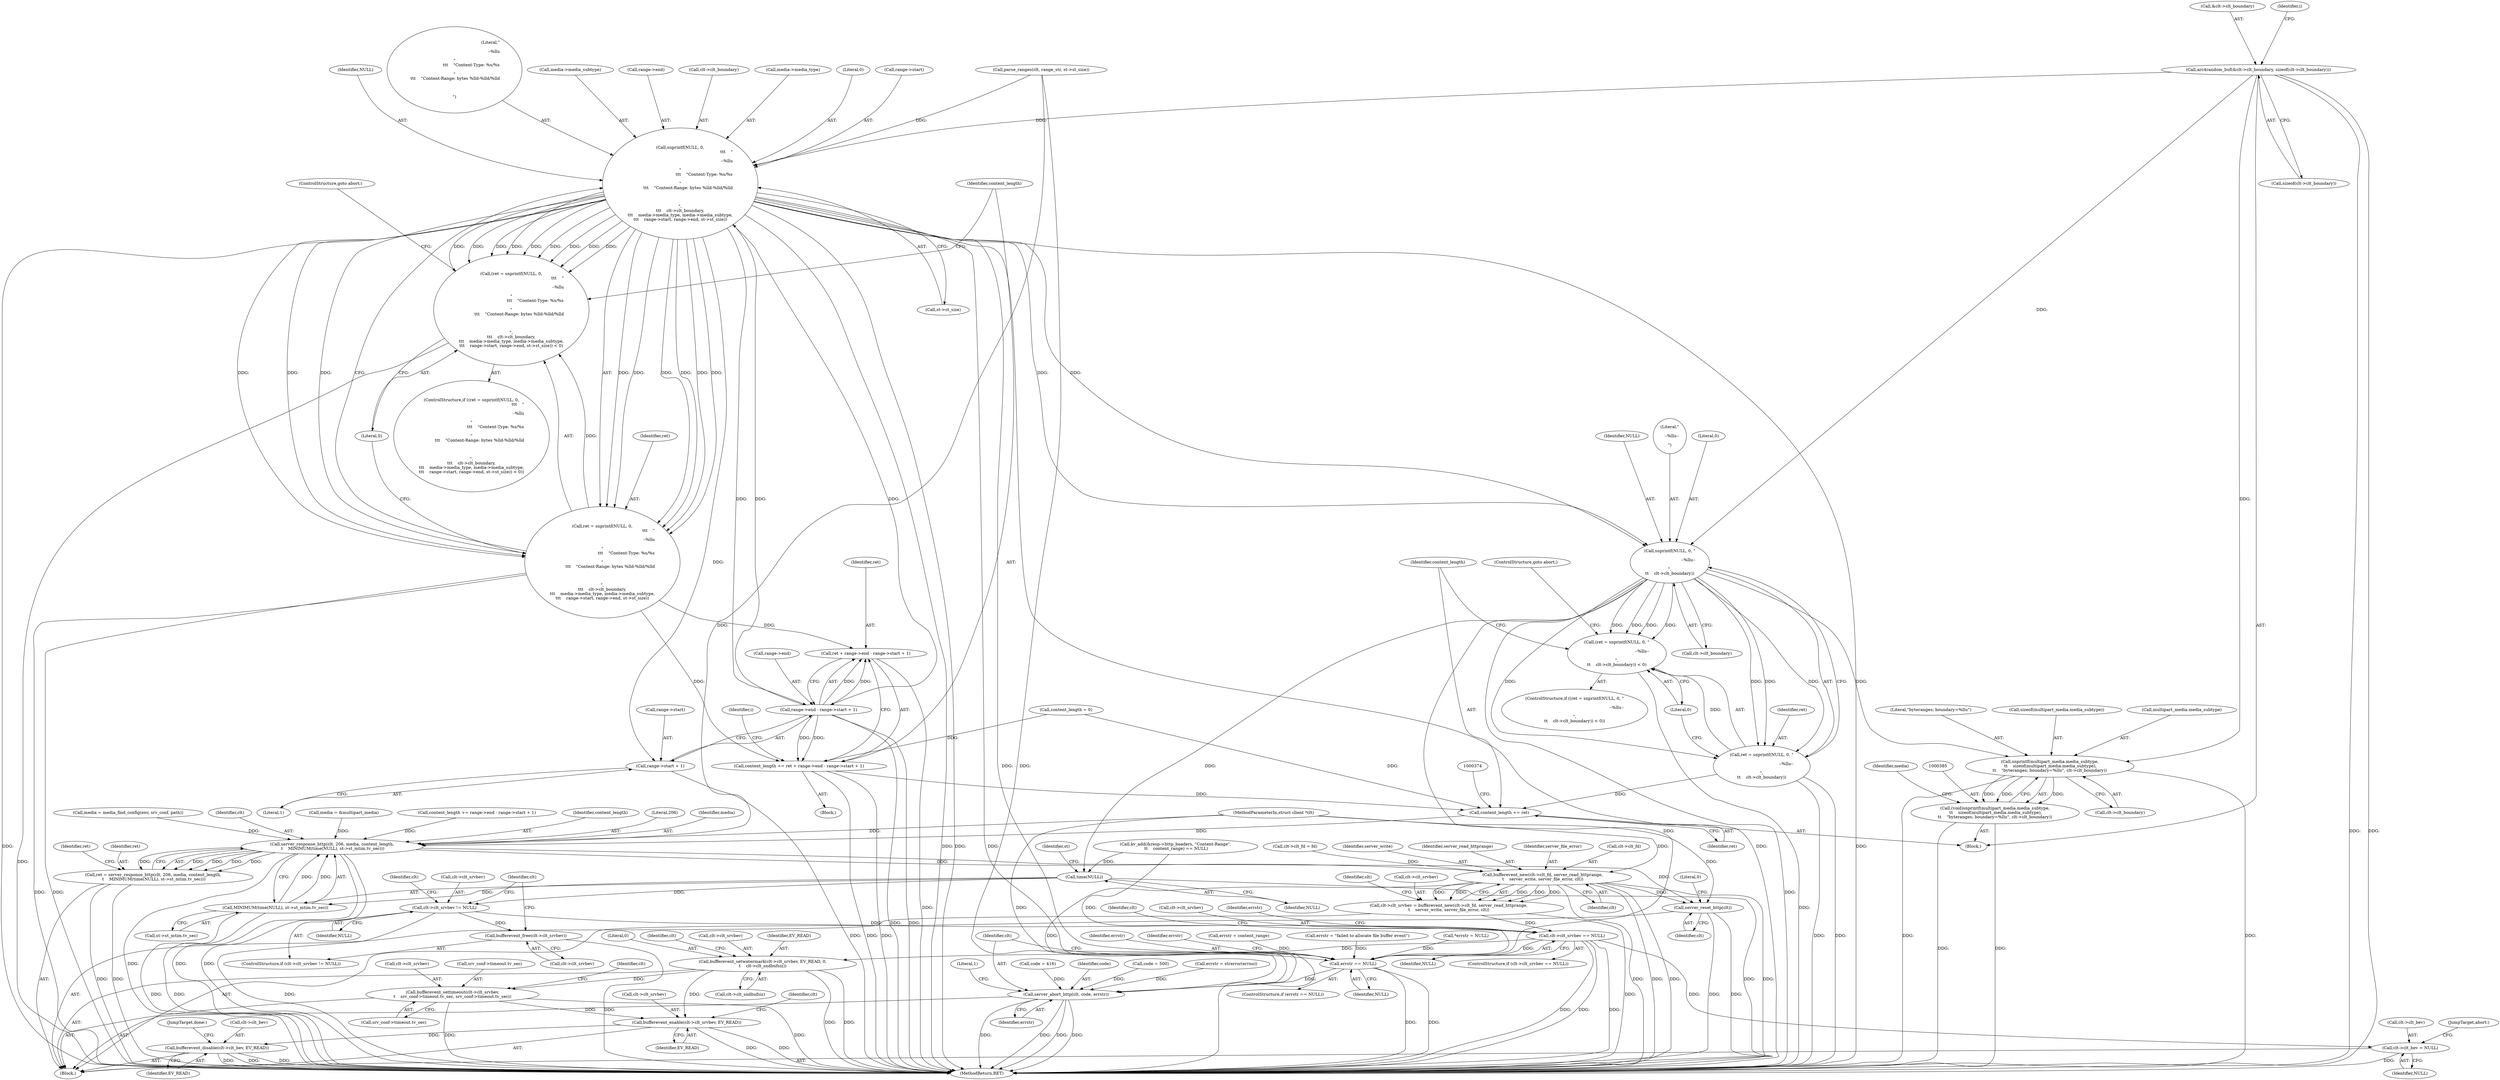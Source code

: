digraph "0_src_142cfc82b932bc211218fbd7bdda8c7ce83f19df_1@API" {
"1000289" [label="(Call,arc4random_buf(&clt->clt_boundary, sizeof(clt->clt_boundary)))"];
"1000320" [label="(Call,snprintf(NULL, 0,\n\t\t\t    \"\r\n--%llu\r\n\"\n\t\t\t    \"Content-Type: %s/%s\r\n\"\n \t\t\t    \"Content-Range: bytes %lld-%lld/%lld\r\n\r\n\",\n\t\t\t    clt->clt_boundary,\n\t\t\t    media->media_type, media->media_subtype,\n\t\t\t    range->start, range->end, st->st_size))"];
"1000317" [label="(Call,(ret = snprintf(NULL, 0,\n\t\t\t    \"\r\n--%llu\r\n\"\n\t\t\t    \"Content-Type: %s/%s\r\n\"\n \t\t\t    \"Content-Range: bytes %lld-%lld/%lld\r\n\r\n\",\n\t\t\t    clt->clt_boundary,\n\t\t\t    media->media_type, media->media_subtype,\n\t\t\t    range->start, range->end, st->st_size)) < 0)"];
"1000318" [label="(Call,ret = snprintf(NULL, 0,\n\t\t\t    \"\r\n--%llu\r\n\"\n\t\t\t    \"Content-Type: %s/%s\r\n\"\n \t\t\t    \"Content-Range: bytes %lld-%lld/%lld\r\n\r\n\",\n\t\t\t    clt->clt_boundary,\n\t\t\t    media->media_type, media->media_subtype,\n\t\t\t    range->start, range->end, st->st_size))"];
"1000344" [label="(Call,content_length += ret + range->end - range->start + 1)"];
"1000370" [label="(Call,content_length += ret)"];
"1000409" [label="(Call,server_response_http(clt, 206, media, content_length,\n \t    MINIMUM(time(NULL), st->st_mtim.tv_sec)))"];
"1000407" [label="(Call,ret = server_response_http(clt, 206, media, content_length,\n \t    MINIMUM(time(NULL), st->st_mtim.tv_sec)))"];
"1000457" [label="(Call,bufferevent_new(clt->clt_fd, server_read_httprange,\n\t    server_write, server_file_error, clt))"];
"1000453" [label="(Call,clt->clt_srvbev = bufferevent_new(clt->clt_fd, server_read_httprange,\n\t    server_write, server_file_error, clt))"];
"1000466" [label="(Call,clt->clt_srvbev == NULL)"];
"1000476" [label="(Call,bufferevent_setwatermark(clt->clt_srvbev, EV_READ, 0,\n\t    clt->clt_sndbufsiz))"];
"1000485" [label="(Call,bufferevent_settimeout(clt->clt_srvbev,\n\t    srv_conf->timeout.tv_sec, srv_conf->timeout.tv_sec))"];
"1000499" [label="(Call,bufferevent_enable(clt->clt_srvbev, EV_READ))"];
"1000504" [label="(Call,bufferevent_disable(clt->clt_bev, EV_READ))"];
"1000526" [label="(Call,clt->clt_bev = NULL)"];
"1000540" [label="(Call,errstr == NULL)"];
"1000547" [label="(Call,server_abort_http(clt, code, errstr))"];
"1000510" [label="(Call,server_reset_http(clt))"];
"1000346" [label="(Call,ret + range->end - range->start + 1)"];
"1000348" [label="(Call,range->end - range->start + 1)"];
"1000352" [label="(Call,range->start + 1)"];
"1000361" [label="(Call,snprintf(NULL, 0, \"\r\n--%llu--\r\n\",\n\t\t    clt->clt_boundary))"];
"1000358" [label="(Call,(ret = snprintf(NULL, 0, \"\r\n--%llu--\r\n\",\n\t\t    clt->clt_boundary)) < 0)"];
"1000359" [label="(Call,ret = snprintf(NULL, 0, \"\r\n--%llu--\r\n\",\n\t\t    clt->clt_boundary))"];
"1000386" [label="(Call,snprintf(multipart_media.media_subtype,\n \t\t    sizeof(multipart_media.media_subtype),\n\t\t    \"byteranges; boundary=%llu\", clt->clt_boundary))"];
"1000384" [label="(Call,(void)snprintf(multipart_media.media_subtype,\n \t\t    sizeof(multipart_media.media_subtype),\n\t\t    \"byteranges; boundary=%llu\", clt->clt_boundary))"];
"1000415" [label="(Call,time(NULL))"];
"1000414" [label="(Call,MINIMUM(time(NULL), st->st_mtim.tv_sec))"];
"1000439" [label="(Call,clt->clt_srvbev != NULL)"];
"1000444" [label="(Call,bufferevent_free(clt->clt_srvbev))"];
"1000182" [label="(Call,parse_ranges(clt, range_str, st->st_size))"];
"1000509" [label="(JumpTarget,done:)"];
"1000467" [label="(Call,clt->clt_srvbev)"];
"1000486" [label="(Call,clt->clt_srvbev)"];
"1000445" [label="(Call,clt->clt_srvbev)"];
"1000464" [label="(Identifier,clt)"];
"1000349" [label="(Call,range->end)"];
"1000462" [label="(Identifier,server_write)"];
"1000258" [label="(Call,kv_add(&resp->http_headers, \"Content-Range\",\n \t\t    content_range) == NULL)"];
"1000362" [label="(Identifier,NULL)"];
"1000386" [label="(Call,snprintf(multipart_media.media_subtype,\n \t\t    sizeof(multipart_media.media_subtype),\n\t\t    \"byteranges; boundary=%llu\", clt->clt_boundary))"];
"1000530" [label="(Identifier,NULL)"];
"1000487" [label="(Identifier,clt)"];
"1000505" [label="(Call,clt->clt_bev)"];
"1000468" [label="(Identifier,clt)"];
"1000290" [label="(Call,&clt->clt_boundary)"];
"1000494" [label="(Call,srv_conf->timeout.tv_sec)"];
"1000390" [label="(Call,sizeof(multipart_media.media_subtype))"];
"1000346" [label="(Call,ret + range->end - range->start + 1)"];
"1000548" [label="(Identifier,clt)"];
"1000146" [label="(Call,content_length = 0)"];
"1000511" [label="(Identifier,clt)"];
"1000217" [label="(Call,media = media_find_config(env, srv_conf, path))"];
"1000410" [label="(Identifier,clt)"];
"1000461" [label="(Identifier,server_read_httprange)"];
"1000344" [label="(Call,content_length += ret + range->end - range->start + 1)"];
"1000541" [label="(Identifier,errstr)"];
"1000470" [label="(Identifier,NULL)"];
"1000116" [label="(Block,)"];
"1000454" [label="(Call,clt->clt_srvbev)"];
"1000306" [label="(Identifier,i)"];
"1000463" [label="(Identifier,server_file_error)"];
"1000510" [label="(Call,server_reset_http(clt))"];
"1000356" [label="(Literal,1)"];
"1000395" [label="(Call,clt->clt_boundary)"];
"1000352" [label="(Call,range->start + 1)"];
"1000503" [label="(Identifier,EV_READ)"];
"1000321" [label="(Identifier,NULL)"];
"1000319" [label="(Identifier,ret)"];
"1000473" [label="(Identifier,errstr)"];
"1000446" [label="(Identifier,clt)"];
"1000371" [label="(Identifier,content_length)"];
"1000398" [label="(Call,media = &multipart_media)"];
"1000513" [label="(Literal,0)"];
"1000458" [label="(Call,clt->clt_fd)"];
"1000414" [label="(Call,MINIMUM(time(NULL), st->st_mtim.tv_sec))"];
"1000323" [label="(Literal,\"\r\n--%llu\r\n\"\n\t\t\t    \"Content-Type: %s/%s\r\n\"\n \t\t\t    \"Content-Range: bytes %lld-%lld/%lld\r\n\r\n\")"];
"1000527" [label="(Call,clt->clt_bev)"];
"1000443" [label="(Identifier,NULL)"];
"1000453" [label="(Call,clt->clt_srvbev = bufferevent_new(clt->clt_fd, server_read_httprange,\n\t    server_write, server_file_error, clt))"];
"1000457" [label="(Call,bufferevent_new(clt->clt_fd, server_read_httprange,\n\t    server_write, server_file_error, clt))"];
"1000542" [label="(Identifier,NULL)"];
"1000477" [label="(Call,clt->clt_srvbev)"];
"1000489" [label="(Call,srv_conf->timeout.tv_sec)"];
"1000544" [label="(Identifier,errstr)"];
"1000433" [label="(Call,clt->clt_fd = fd)"];
"1000423" [label="(Identifier,ret)"];
"1000407" [label="(Call,ret = server_response_http(clt, 206, media, content_length,\n \t    MINIMUM(time(NULL), st->st_mtim.tv_sec)))"];
"1000365" [label="(Call,clt->clt_boundary)"];
"1000438" [label="(ControlStructure,if (clt->clt_srvbev != NULL))"];
"1000547" [label="(Call,server_abort_http(clt, code, errstr))"];
"1000288" [label="(Block,)"];
"1000343" [label="(ControlStructure,goto abort;)"];
"1000361" [label="(Call,snprintf(NULL, 0, \"\r\n--%llu--\r\n\",\n\t\t    clt->clt_boundary))"];
"1000318" [label="(Call,ret = snprintf(NULL, 0,\n\t\t\t    \"\r\n--%llu\r\n\"\n\t\t\t    \"Content-Type: %s/%s\r\n\"\n \t\t\t    \"Content-Range: bytes %lld-%lld/%lld\r\n\r\n\",\n\t\t\t    clt->clt_boundary,\n\t\t\t    media->media_type, media->media_subtype,\n\t\t\t    range->start, range->end, st->st_size))"];
"1000444" [label="(Call,bufferevent_free(clt->clt_srvbev))"];
"1000348" [label="(Call,range->end - range->start + 1)"];
"1000482" [label="(Call,clt->clt_sndbufsiz)"];
"1000387" [label="(Call,multipart_media.media_subtype)"];
"1000370" [label="(Call,content_length += ret)"];
"1000330" [label="(Call,media->media_subtype)"];
"1000345" [label="(Identifier,content_length)"];
"1000294" [label="(Call,sizeof(clt->clt_boundary))"];
"1000540" [label="(Call,errstr == NULL)"];
"1000360" [label="(Identifier,ret)"];
"1000372" [label="(Identifier,ret)"];
"1000531" [label="(JumpTarget,abort:)"];
"1000553" [label="(Literal,1)"];
"1000485" [label="(Call,bufferevent_settimeout(clt->clt_srvbev,\n\t    srv_conf->timeout.tv_sec, srv_conf->timeout.tv_sec))"];
"1000190" [label="(Call,code = 416)"];
"1000359" [label="(Call,ret = snprintf(NULL, 0, \"\r\n--%llu--\r\n\",\n\t\t    clt->clt_boundary))"];
"1000480" [label="(Identifier,EV_READ)"];
"1000465" [label="(ControlStructure,if (clt->clt_srvbev == NULL))"];
"1000289" [label="(Call,arc4random_buf(&clt->clt_boundary, sizeof(clt->clt_boundary)))"];
"1000320" [label="(Call,snprintf(NULL, 0,\n\t\t\t    \"\r\n--%llu\r\n\"\n\t\t\t    \"Content-Type: %s/%s\r\n\"\n \t\t\t    \"Content-Range: bytes %lld-%lld/%lld\r\n\r\n\",\n\t\t\t    clt->clt_boundary,\n\t\t\t    media->media_type, media->media_subtype,\n\t\t\t    range->start, range->end, st->st_size))"];
"1000409" [label="(Call,server_response_http(clt, 206, media, content_length,\n \t    MINIMUM(time(NULL), st->st_mtim.tv_sec)))"];
"1000300" [label="(Identifier,i)"];
"1000554" [label="(MethodReturn,RET)"];
"1000539" [label="(ControlStructure,if (errstr == NULL))"];
"1000549" [label="(Identifier,code)"];
"1000476" [label="(Call,bufferevent_setwatermark(clt->clt_srvbev, EV_READ, 0,\n\t    clt->clt_sndbufsiz))"];
"1000347" [label="(Identifier,ret)"];
"1000358" [label="(Call,(ret = snprintf(NULL, 0, \"\r\n--%llu--\r\n\",\n\t\t    clt->clt_boundary)) < 0)"];
"1000368" [label="(Literal,0)"];
"1000408" [label="(Identifier,ret)"];
"1000276" [label="(Call,content_length += range->end - range->start + 1)"];
"1000417" [label="(Call,st->st_mtim.tv_sec)"];
"1000317" [label="(Call,(ret = snprintf(NULL, 0,\n\t\t\t    \"\r\n--%llu\r\n\"\n\t\t\t    \"Content-Type: %s/%s\r\n\"\n \t\t\t    \"Content-Range: bytes %lld-%lld/%lld\r\n\r\n\",\n\t\t\t    clt->clt_boundary,\n\t\t\t    media->media_type, media->media_subtype,\n\t\t\t    range->start, range->end, st->st_size)) < 0)"];
"1000150" [label="(Call,code = 500)"];
"1000336" [label="(Call,range->end)"];
"1000543" [label="(Call,errstr = strerror(errno))"];
"1000394" [label="(Literal,\"byteranges; boundary=%llu\")"];
"1000384" [label="(Call,(void)snprintf(multipart_media.media_subtype,\n \t\t    sizeof(multipart_media.media_subtype),\n\t\t    \"byteranges; boundary=%llu\", clt->clt_boundary))"];
"1000342" [label="(Literal,0)"];
"1000324" [label="(Call,clt->clt_boundary)"];
"1000364" [label="(Literal,\"\r\n--%llu--\r\n\")"];
"1000369" [label="(ControlStructure,goto abort;)"];
"1000327" [label="(Call,media->media_type)"];
"1000439" [label="(Call,clt->clt_srvbev != NULL)"];
"1000481" [label="(Literal,0)"];
"1000307" [label="(Block,)"];
"1000413" [label="(Identifier,content_length)"];
"1000316" [label="(ControlStructure,if ((ret = snprintf(NULL, 0,\n\t\t\t    \"\r\n--%llu\r\n\"\n\t\t\t    \"Content-Type: %s/%s\r\n\"\n \t\t\t    \"Content-Range: bytes %lld-%lld/%lld\r\n\r\n\",\n\t\t\t    clt->clt_boundary,\n\t\t\t    media->media_type, media->media_subtype,\n\t\t\t    range->start, range->end, st->st_size)) < 0))"];
"1000526" [label="(Call,clt->clt_bev = NULL)"];
"1000500" [label="(Call,clt->clt_srvbev)"];
"1000411" [label="(Literal,206)"];
"1000478" [label="(Identifier,clt)"];
"1000416" [label="(Identifier,NULL)"];
"1000499" [label="(Call,bufferevent_enable(clt->clt_srvbev, EV_READ))"];
"1000466" [label="(Call,clt->clt_srvbev == NULL)"];
"1000504" [label="(Call,bufferevent_disable(clt->clt_bev, EV_READ))"];
"1000353" [label="(Call,range->start)"];
"1000203" [label="(Call,errstr = content_range)"];
"1000501" [label="(Identifier,clt)"];
"1000419" [label="(Identifier,st)"];
"1000508" [label="(Identifier,EV_READ)"];
"1000472" [label="(Call,errstr = \"failed to allocate file buffer event\")"];
"1000506" [label="(Identifier,clt)"];
"1000112" [label="(MethodParameterIn,struct client *clt)"];
"1000322" [label="(Literal,0)"];
"1000163" [label="(Call,*errstr = NULL)"];
"1000399" [label="(Identifier,media)"];
"1000450" [label="(Identifier,clt)"];
"1000550" [label="(Identifier,errstr)"];
"1000412" [label="(Identifier,media)"];
"1000440" [label="(Call,clt->clt_srvbev)"];
"1000357" [label="(ControlStructure,if ((ret = snprintf(NULL, 0, \"\r\n--%llu--\r\n\",\n\t\t    clt->clt_boundary)) < 0))"];
"1000333" [label="(Call,range->start)"];
"1000339" [label="(Call,st->st_size)"];
"1000415" [label="(Call,time(NULL))"];
"1000363" [label="(Literal,0)"];
"1000289" -> "1000288"  [label="AST: "];
"1000289" -> "1000294"  [label="CFG: "];
"1000290" -> "1000289"  [label="AST: "];
"1000294" -> "1000289"  [label="AST: "];
"1000300" -> "1000289"  [label="CFG: "];
"1000289" -> "1000554"  [label="DDG: "];
"1000289" -> "1000554"  [label="DDG: "];
"1000289" -> "1000320"  [label="DDG: "];
"1000289" -> "1000361"  [label="DDG: "];
"1000289" -> "1000386"  [label="DDG: "];
"1000320" -> "1000318"  [label="AST: "];
"1000320" -> "1000339"  [label="CFG: "];
"1000321" -> "1000320"  [label="AST: "];
"1000322" -> "1000320"  [label="AST: "];
"1000323" -> "1000320"  [label="AST: "];
"1000324" -> "1000320"  [label="AST: "];
"1000327" -> "1000320"  [label="AST: "];
"1000330" -> "1000320"  [label="AST: "];
"1000333" -> "1000320"  [label="AST: "];
"1000336" -> "1000320"  [label="AST: "];
"1000339" -> "1000320"  [label="AST: "];
"1000318" -> "1000320"  [label="CFG: "];
"1000320" -> "1000554"  [label="DDG: "];
"1000320" -> "1000554"  [label="DDG: "];
"1000320" -> "1000554"  [label="DDG: "];
"1000320" -> "1000554"  [label="DDG: "];
"1000320" -> "1000554"  [label="DDG: "];
"1000320" -> "1000554"  [label="DDG: "];
"1000320" -> "1000317"  [label="DDG: "];
"1000320" -> "1000317"  [label="DDG: "];
"1000320" -> "1000317"  [label="DDG: "];
"1000320" -> "1000317"  [label="DDG: "];
"1000320" -> "1000317"  [label="DDG: "];
"1000320" -> "1000317"  [label="DDG: "];
"1000320" -> "1000317"  [label="DDG: "];
"1000320" -> "1000317"  [label="DDG: "];
"1000320" -> "1000317"  [label="DDG: "];
"1000320" -> "1000318"  [label="DDG: "];
"1000320" -> "1000318"  [label="DDG: "];
"1000320" -> "1000318"  [label="DDG: "];
"1000320" -> "1000318"  [label="DDG: "];
"1000320" -> "1000318"  [label="DDG: "];
"1000320" -> "1000318"  [label="DDG: "];
"1000320" -> "1000318"  [label="DDG: "];
"1000320" -> "1000318"  [label="DDG: "];
"1000320" -> "1000318"  [label="DDG: "];
"1000348" -> "1000320"  [label="DDG: "];
"1000182" -> "1000320"  [label="DDG: "];
"1000320" -> "1000348"  [label="DDG: "];
"1000320" -> "1000348"  [label="DDG: "];
"1000320" -> "1000352"  [label="DDG: "];
"1000320" -> "1000361"  [label="DDG: "];
"1000320" -> "1000361"  [label="DDG: "];
"1000320" -> "1000540"  [label="DDG: "];
"1000317" -> "1000316"  [label="AST: "];
"1000317" -> "1000342"  [label="CFG: "];
"1000318" -> "1000317"  [label="AST: "];
"1000342" -> "1000317"  [label="AST: "];
"1000343" -> "1000317"  [label="CFG: "];
"1000345" -> "1000317"  [label="CFG: "];
"1000317" -> "1000554"  [label="DDG: "];
"1000318" -> "1000317"  [label="DDG: "];
"1000319" -> "1000318"  [label="AST: "];
"1000342" -> "1000318"  [label="CFG: "];
"1000318" -> "1000554"  [label="DDG: "];
"1000318" -> "1000554"  [label="DDG: "];
"1000318" -> "1000344"  [label="DDG: "];
"1000318" -> "1000346"  [label="DDG: "];
"1000344" -> "1000307"  [label="AST: "];
"1000344" -> "1000346"  [label="CFG: "];
"1000345" -> "1000344"  [label="AST: "];
"1000346" -> "1000344"  [label="AST: "];
"1000306" -> "1000344"  [label="CFG: "];
"1000344" -> "1000554"  [label="DDG: "];
"1000344" -> "1000554"  [label="DDG: "];
"1000348" -> "1000344"  [label="DDG: "];
"1000348" -> "1000344"  [label="DDG: "];
"1000146" -> "1000344"  [label="DDG: "];
"1000344" -> "1000370"  [label="DDG: "];
"1000370" -> "1000288"  [label="AST: "];
"1000370" -> "1000372"  [label="CFG: "];
"1000371" -> "1000370"  [label="AST: "];
"1000372" -> "1000370"  [label="AST: "];
"1000374" -> "1000370"  [label="CFG: "];
"1000359" -> "1000370"  [label="DDG: "];
"1000146" -> "1000370"  [label="DDG: "];
"1000370" -> "1000409"  [label="DDG: "];
"1000409" -> "1000407"  [label="AST: "];
"1000409" -> "1000414"  [label="CFG: "];
"1000410" -> "1000409"  [label="AST: "];
"1000411" -> "1000409"  [label="AST: "];
"1000412" -> "1000409"  [label="AST: "];
"1000413" -> "1000409"  [label="AST: "];
"1000414" -> "1000409"  [label="AST: "];
"1000407" -> "1000409"  [label="CFG: "];
"1000409" -> "1000554"  [label="DDG: "];
"1000409" -> "1000554"  [label="DDG: "];
"1000409" -> "1000554"  [label="DDG: "];
"1000409" -> "1000407"  [label="DDG: "];
"1000409" -> "1000407"  [label="DDG: "];
"1000409" -> "1000407"  [label="DDG: "];
"1000409" -> "1000407"  [label="DDG: "];
"1000409" -> "1000407"  [label="DDG: "];
"1000182" -> "1000409"  [label="DDG: "];
"1000112" -> "1000409"  [label="DDG: "];
"1000398" -> "1000409"  [label="DDG: "];
"1000217" -> "1000409"  [label="DDG: "];
"1000276" -> "1000409"  [label="DDG: "];
"1000414" -> "1000409"  [label="DDG: "];
"1000414" -> "1000409"  [label="DDG: "];
"1000409" -> "1000457"  [label="DDG: "];
"1000409" -> "1000510"  [label="DDG: "];
"1000407" -> "1000116"  [label="AST: "];
"1000408" -> "1000407"  [label="AST: "];
"1000423" -> "1000407"  [label="CFG: "];
"1000407" -> "1000554"  [label="DDG: "];
"1000407" -> "1000554"  [label="DDG: "];
"1000457" -> "1000453"  [label="AST: "];
"1000457" -> "1000464"  [label="CFG: "];
"1000458" -> "1000457"  [label="AST: "];
"1000461" -> "1000457"  [label="AST: "];
"1000462" -> "1000457"  [label="AST: "];
"1000463" -> "1000457"  [label="AST: "];
"1000464" -> "1000457"  [label="AST: "];
"1000453" -> "1000457"  [label="CFG: "];
"1000457" -> "1000554"  [label="DDG: "];
"1000457" -> "1000554"  [label="DDG: "];
"1000457" -> "1000554"  [label="DDG: "];
"1000457" -> "1000554"  [label="DDG: "];
"1000457" -> "1000453"  [label="DDG: "];
"1000457" -> "1000453"  [label="DDG: "];
"1000457" -> "1000453"  [label="DDG: "];
"1000457" -> "1000453"  [label="DDG: "];
"1000457" -> "1000453"  [label="DDG: "];
"1000433" -> "1000457"  [label="DDG: "];
"1000112" -> "1000457"  [label="DDG: "];
"1000457" -> "1000510"  [label="DDG: "];
"1000457" -> "1000547"  [label="DDG: "];
"1000453" -> "1000116"  [label="AST: "];
"1000454" -> "1000453"  [label="AST: "];
"1000468" -> "1000453"  [label="CFG: "];
"1000453" -> "1000554"  [label="DDG: "];
"1000453" -> "1000466"  [label="DDG: "];
"1000466" -> "1000465"  [label="AST: "];
"1000466" -> "1000470"  [label="CFG: "];
"1000467" -> "1000466"  [label="AST: "];
"1000470" -> "1000466"  [label="AST: "];
"1000473" -> "1000466"  [label="CFG: "];
"1000478" -> "1000466"  [label="CFG: "];
"1000466" -> "1000554"  [label="DDG: "];
"1000466" -> "1000554"  [label="DDG: "];
"1000466" -> "1000554"  [label="DDG: "];
"1000439" -> "1000466"  [label="DDG: "];
"1000466" -> "1000476"  [label="DDG: "];
"1000466" -> "1000526"  [label="DDG: "];
"1000466" -> "1000540"  [label="DDG: "];
"1000476" -> "1000116"  [label="AST: "];
"1000476" -> "1000482"  [label="CFG: "];
"1000477" -> "1000476"  [label="AST: "];
"1000480" -> "1000476"  [label="AST: "];
"1000481" -> "1000476"  [label="AST: "];
"1000482" -> "1000476"  [label="AST: "];
"1000487" -> "1000476"  [label="CFG: "];
"1000476" -> "1000554"  [label="DDG: "];
"1000476" -> "1000554"  [label="DDG: "];
"1000476" -> "1000485"  [label="DDG: "];
"1000476" -> "1000499"  [label="DDG: "];
"1000485" -> "1000116"  [label="AST: "];
"1000485" -> "1000494"  [label="CFG: "];
"1000486" -> "1000485"  [label="AST: "];
"1000489" -> "1000485"  [label="AST: "];
"1000494" -> "1000485"  [label="AST: "];
"1000501" -> "1000485"  [label="CFG: "];
"1000485" -> "1000554"  [label="DDG: "];
"1000485" -> "1000554"  [label="DDG: "];
"1000485" -> "1000499"  [label="DDG: "];
"1000499" -> "1000116"  [label="AST: "];
"1000499" -> "1000503"  [label="CFG: "];
"1000500" -> "1000499"  [label="AST: "];
"1000503" -> "1000499"  [label="AST: "];
"1000506" -> "1000499"  [label="CFG: "];
"1000499" -> "1000554"  [label="DDG: "];
"1000499" -> "1000554"  [label="DDG: "];
"1000499" -> "1000504"  [label="DDG: "];
"1000504" -> "1000116"  [label="AST: "];
"1000504" -> "1000508"  [label="CFG: "];
"1000505" -> "1000504"  [label="AST: "];
"1000508" -> "1000504"  [label="AST: "];
"1000509" -> "1000504"  [label="CFG: "];
"1000504" -> "1000554"  [label="DDG: "];
"1000504" -> "1000554"  [label="DDG: "];
"1000504" -> "1000554"  [label="DDG: "];
"1000526" -> "1000116"  [label="AST: "];
"1000526" -> "1000530"  [label="CFG: "];
"1000527" -> "1000526"  [label="AST: "];
"1000530" -> "1000526"  [label="AST: "];
"1000531" -> "1000526"  [label="CFG: "];
"1000526" -> "1000554"  [label="DDG: "];
"1000540" -> "1000539"  [label="AST: "];
"1000540" -> "1000542"  [label="CFG: "];
"1000541" -> "1000540"  [label="AST: "];
"1000542" -> "1000540"  [label="AST: "];
"1000544" -> "1000540"  [label="CFG: "];
"1000548" -> "1000540"  [label="CFG: "];
"1000540" -> "1000554"  [label="DDG: "];
"1000540" -> "1000554"  [label="DDG: "];
"1000163" -> "1000540"  [label="DDG: "];
"1000472" -> "1000540"  [label="DDG: "];
"1000203" -> "1000540"  [label="DDG: "];
"1000361" -> "1000540"  [label="DDG: "];
"1000258" -> "1000540"  [label="DDG: "];
"1000540" -> "1000547"  [label="DDG: "];
"1000547" -> "1000116"  [label="AST: "];
"1000547" -> "1000550"  [label="CFG: "];
"1000548" -> "1000547"  [label="AST: "];
"1000549" -> "1000547"  [label="AST: "];
"1000550" -> "1000547"  [label="AST: "];
"1000553" -> "1000547"  [label="CFG: "];
"1000547" -> "1000554"  [label="DDG: "];
"1000547" -> "1000554"  [label="DDG: "];
"1000547" -> "1000554"  [label="DDG: "];
"1000547" -> "1000554"  [label="DDG: "];
"1000182" -> "1000547"  [label="DDG: "];
"1000112" -> "1000547"  [label="DDG: "];
"1000150" -> "1000547"  [label="DDG: "];
"1000190" -> "1000547"  [label="DDG: "];
"1000543" -> "1000547"  [label="DDG: "];
"1000510" -> "1000116"  [label="AST: "];
"1000510" -> "1000511"  [label="CFG: "];
"1000511" -> "1000510"  [label="AST: "];
"1000513" -> "1000510"  [label="CFG: "];
"1000510" -> "1000554"  [label="DDG: "];
"1000510" -> "1000554"  [label="DDG: "];
"1000112" -> "1000510"  [label="DDG: "];
"1000346" -> "1000348"  [label="CFG: "];
"1000347" -> "1000346"  [label="AST: "];
"1000348" -> "1000346"  [label="AST: "];
"1000346" -> "1000554"  [label="DDG: "];
"1000348" -> "1000346"  [label="DDG: "];
"1000348" -> "1000346"  [label="DDG: "];
"1000348" -> "1000352"  [label="CFG: "];
"1000349" -> "1000348"  [label="AST: "];
"1000352" -> "1000348"  [label="AST: "];
"1000348" -> "1000554"  [label="DDG: "];
"1000348" -> "1000554"  [label="DDG: "];
"1000352" -> "1000356"  [label="CFG: "];
"1000353" -> "1000352"  [label="AST: "];
"1000356" -> "1000352"  [label="AST: "];
"1000352" -> "1000554"  [label="DDG: "];
"1000361" -> "1000359"  [label="AST: "];
"1000361" -> "1000365"  [label="CFG: "];
"1000362" -> "1000361"  [label="AST: "];
"1000363" -> "1000361"  [label="AST: "];
"1000364" -> "1000361"  [label="AST: "];
"1000365" -> "1000361"  [label="AST: "];
"1000359" -> "1000361"  [label="CFG: "];
"1000361" -> "1000554"  [label="DDG: "];
"1000361" -> "1000358"  [label="DDG: "];
"1000361" -> "1000358"  [label="DDG: "];
"1000361" -> "1000358"  [label="DDG: "];
"1000361" -> "1000358"  [label="DDG: "];
"1000361" -> "1000359"  [label="DDG: "];
"1000361" -> "1000359"  [label="DDG: "];
"1000361" -> "1000359"  [label="DDG: "];
"1000361" -> "1000359"  [label="DDG: "];
"1000361" -> "1000386"  [label="DDG: "];
"1000361" -> "1000415"  [label="DDG: "];
"1000358" -> "1000357"  [label="AST: "];
"1000358" -> "1000368"  [label="CFG: "];
"1000359" -> "1000358"  [label="AST: "];
"1000368" -> "1000358"  [label="AST: "];
"1000369" -> "1000358"  [label="CFG: "];
"1000371" -> "1000358"  [label="CFG: "];
"1000358" -> "1000554"  [label="DDG: "];
"1000359" -> "1000358"  [label="DDG: "];
"1000360" -> "1000359"  [label="AST: "];
"1000368" -> "1000359"  [label="CFG: "];
"1000359" -> "1000554"  [label="DDG: "];
"1000359" -> "1000554"  [label="DDG: "];
"1000386" -> "1000384"  [label="AST: "];
"1000386" -> "1000395"  [label="CFG: "];
"1000387" -> "1000386"  [label="AST: "];
"1000390" -> "1000386"  [label="AST: "];
"1000394" -> "1000386"  [label="AST: "];
"1000395" -> "1000386"  [label="AST: "];
"1000384" -> "1000386"  [label="CFG: "];
"1000386" -> "1000554"  [label="DDG: "];
"1000386" -> "1000554"  [label="DDG: "];
"1000386" -> "1000384"  [label="DDG: "];
"1000386" -> "1000384"  [label="DDG: "];
"1000386" -> "1000384"  [label="DDG: "];
"1000384" -> "1000288"  [label="AST: "];
"1000385" -> "1000384"  [label="AST: "];
"1000399" -> "1000384"  [label="CFG: "];
"1000384" -> "1000554"  [label="DDG: "];
"1000384" -> "1000554"  [label="DDG: "];
"1000415" -> "1000414"  [label="AST: "];
"1000415" -> "1000416"  [label="CFG: "];
"1000416" -> "1000415"  [label="AST: "];
"1000419" -> "1000415"  [label="CFG: "];
"1000415" -> "1000554"  [label="DDG: "];
"1000415" -> "1000414"  [label="DDG: "];
"1000258" -> "1000415"  [label="DDG: "];
"1000415" -> "1000439"  [label="DDG: "];
"1000414" -> "1000417"  [label="CFG: "];
"1000417" -> "1000414"  [label="AST: "];
"1000414" -> "1000554"  [label="DDG: "];
"1000414" -> "1000554"  [label="DDG: "];
"1000439" -> "1000438"  [label="AST: "];
"1000439" -> "1000443"  [label="CFG: "];
"1000440" -> "1000439"  [label="AST: "];
"1000443" -> "1000439"  [label="AST: "];
"1000446" -> "1000439"  [label="CFG: "];
"1000450" -> "1000439"  [label="CFG: "];
"1000439" -> "1000554"  [label="DDG: "];
"1000439" -> "1000444"  [label="DDG: "];
"1000444" -> "1000438"  [label="AST: "];
"1000444" -> "1000445"  [label="CFG: "];
"1000445" -> "1000444"  [label="AST: "];
"1000450" -> "1000444"  [label="CFG: "];
"1000444" -> "1000554"  [label="DDG: "];
}
